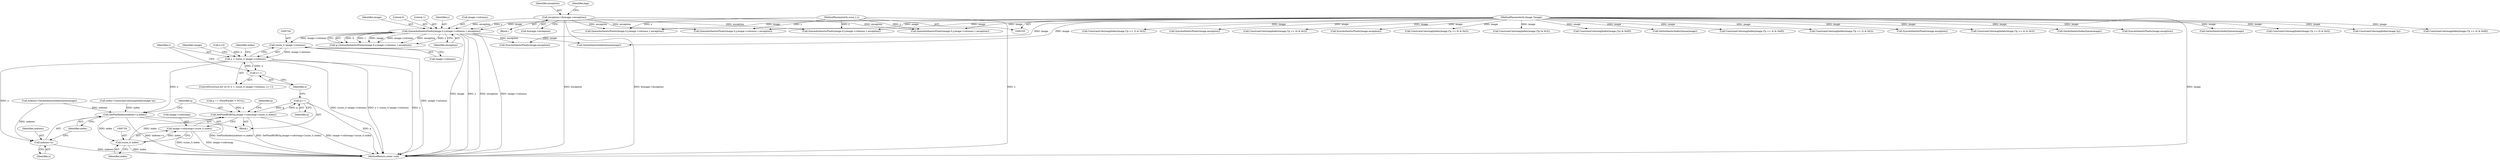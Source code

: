digraph "0_ImageMagick_b6ae2f9e0ab13343c0281732d479757a8e8979c7@pointer" {
"1000703" [label="(Call,(ssize_t) image->columns)"];
"1000677" [label="(Call,QueueAuthenticPixels(image,0,y,image->columns,1,exception))"];
"1000108" [label="(MethodParameterIn,Image *image)"];
"1000107" [label="(MethodParameterIn,ssize_t y)"];
"1000117" [label="(Call,exception=(&image->exception))"];
"1000701" [label="(Call,x < (ssize_t) image->columns)"];
"1000708" [label="(Call,x++)"];
"1000717" [label="(Call,SetPixelIndex(indexes+x,index))"];
"1000728" [label="(Call,(ssize_t) index)"];
"1000722" [label="(Call,SetPixelRGBO(q,image->colormap+(ssize_t) index))"];
"1000733" [label="(Call,q++)"];
"1000724" [label="(Call,image->colormap+(ssize_t) index)"];
"1000718" [label="(Call,indexes+x)"];
"1000667" [label="(Call,SyncAuthenticPixels(image,exception))"];
"1000677" [label="(Call,QueueAuthenticPixels(image,0,y,image->columns,1,exception))"];
"1000720" [label="(Identifier,x)"];
"1000734" [label="(Identifier,q)"];
"1000721" [label="(Identifier,index)"];
"1000717" [label="(Call,SetPixelIndex(indexes+x,index))"];
"1000711" [label="(Call,index=ConstrainColormapIndex(image,*p))"];
"1000464" [label="(Call,ConstrainColormapIndex(image,(*p >> 4) & 0x3))"];
"1000693" [label="(Call,indexes=GetAuthenticIndexQueue(image))"];
"1000737" [label="(Call,SyncAuthenticPixels(image,exception))"];
"1000710" [label="(Block,)"];
"1000798" [label="(Call,SyncAuthenticPixels(image,exception))"];
"1000718" [label="(Call,indexes+x)"];
"1000314" [label="(Call,ConstrainColormapIndex(image,(*p >> 6) & 0x3))"];
"1000738" [label="(Identifier,image)"];
"1000392" [label="(Call,ConstrainColormapIndex(image,(*p) & 0x3))"];
"1000602" [label="(Call,ConstrainColormapIndex(image,(*p) & 0x0f))"];
"1000730" [label="(Identifier,index)"];
"1000681" [label="(Call,image->columns)"];
"1000803" [label="(MethodReturn,static void)"];
"1000130" [label="(Call,QueueAuthenticPixels(image,0,y,image->columns,1,exception))"];
"1000555" [label="(Call,GetAuthenticIndexQueue(image))"];
"1000576" [label="(Call,ConstrainColormapIndex(image,(*p >> 4) & 0x0f))"];
"1000687" [label="(Call,q == (PixelPacket *) NULL)"];
"1000117" [label="(Call,exception=(&image->exception))"];
"1000499" [label="(Call,ConstrainColormapIndex(image,(*p >> 2) & 0x3))"];
"1000701" [label="(Call,x < (ssize_t) image->columns)"];
"1000527" [label="(Call,SyncAuthenticPixels(image,exception))"];
"1000695" [label="(Call,GetAuthenticIndexQueue(image))"];
"1000110" [label="(Block,)"];
"1000698" [label="(Call,x=0)"];
"1000340" [label="(Call,ConstrainColormapIndex(image,(*p >> 4) & 0x3))"];
"1000712" [label="(Identifier,index)"];
"1000733" [label="(Call,q++)"];
"1000719" [label="(Identifier,indexes)"];
"1000119" [label="(Call,&image->exception)"];
"1000118" [label="(Identifier,exception)"];
"1000148" [label="(Call,GetAuthenticIndexQueue(image))"];
"1000108" [label="(MethodParameterIn,Image *image)"];
"1000722" [label="(Call,SetPixelRGBO(q,image->colormap+(ssize_t) index))"];
"1000124" [label="(Identifier,bpp)"];
"1000724" [label="(Call,image->colormap+(ssize_t) index)"];
"1000266" [label="(Call,SyncAuthenticPixels(image,exception))"];
"1000107" [label="(MethodParameterIn,ssize_t y)"];
"1000678" [label="(Identifier,image)"];
"1000732" [label="(Identifier,p)"];
"1000293" [label="(Call,GetAuthenticIndexQueue(image))"];
"1000429" [label="(Call,ConstrainColormapIndex(image,(*p >> 6) & 0x3))"];
"1000725" [label="(Call,image->colormap)"];
"1000275" [label="(Call,QueueAuthenticPixels(image,0,y,image->columns,1,exception))"];
"1000679" [label="(Literal,0)"];
"1000713" [label="(Call,ConstrainColormapIndex(image,*p))"];
"1000723" [label="(Identifier,q)"];
"1000537" [label="(Call,QueueAuthenticPixels(image,0,y,image->columns,1,exception))"];
"1000702" [label="(Identifier,x)"];
"1000746" [label="(Call,QueueAuthenticPixels(image,0,y,image->columns,1,exception))"];
"1000639" [label="(Call,ConstrainColormapIndex(image,(*p >> 4) & 0x0f))"];
"1000684" [label="(Literal,1)"];
"1000705" [label="(Call,image->columns)"];
"1000708" [label="(Call,x++)"];
"1000709" [label="(Identifier,x)"];
"1000703" [label="(Call,(ssize_t) image->columns)"];
"1000675" [label="(Call,q=QueueAuthenticPixels(image,0,y,image->columns,1,exception))"];
"1000728" [label="(Call,(ssize_t) index)"];
"1000697" [label="(ControlStructure,for (x=0; x < (ssize_t) image->columns; x++))"];
"1000680" [label="(Identifier,y)"];
"1000366" [label="(Call,ConstrainColormapIndex(image,(*p >> 2) & 0x3))"];
"1000685" [label="(Identifier,exception)"];
"1000703" -> "1000701"  [label="AST: "];
"1000703" -> "1000705"  [label="CFG: "];
"1000704" -> "1000703"  [label="AST: "];
"1000705" -> "1000703"  [label="AST: "];
"1000701" -> "1000703"  [label="CFG: "];
"1000703" -> "1000803"  [label="DDG: image->columns"];
"1000703" -> "1000701"  [label="DDG: image->columns"];
"1000677" -> "1000703"  [label="DDG: image->columns"];
"1000677" -> "1000675"  [label="AST: "];
"1000677" -> "1000685"  [label="CFG: "];
"1000678" -> "1000677"  [label="AST: "];
"1000679" -> "1000677"  [label="AST: "];
"1000680" -> "1000677"  [label="AST: "];
"1000681" -> "1000677"  [label="AST: "];
"1000684" -> "1000677"  [label="AST: "];
"1000685" -> "1000677"  [label="AST: "];
"1000675" -> "1000677"  [label="CFG: "];
"1000677" -> "1000803"  [label="DDG: image->columns"];
"1000677" -> "1000803"  [label="DDG: image"];
"1000677" -> "1000803"  [label="DDG: y"];
"1000677" -> "1000803"  [label="DDG: exception"];
"1000677" -> "1000675"  [label="DDG: 0"];
"1000677" -> "1000675"  [label="DDG: 1"];
"1000677" -> "1000675"  [label="DDG: image"];
"1000677" -> "1000675"  [label="DDG: image->columns"];
"1000677" -> "1000675"  [label="DDG: exception"];
"1000677" -> "1000675"  [label="DDG: y"];
"1000108" -> "1000677"  [label="DDG: image"];
"1000107" -> "1000677"  [label="DDG: y"];
"1000117" -> "1000677"  [label="DDG: exception"];
"1000677" -> "1000695"  [label="DDG: image"];
"1000677" -> "1000737"  [label="DDG: exception"];
"1000108" -> "1000105"  [label="AST: "];
"1000108" -> "1000803"  [label="DDG: image"];
"1000108" -> "1000130"  [label="DDG: image"];
"1000108" -> "1000148"  [label="DDG: image"];
"1000108" -> "1000266"  [label="DDG: image"];
"1000108" -> "1000275"  [label="DDG: image"];
"1000108" -> "1000293"  [label="DDG: image"];
"1000108" -> "1000314"  [label="DDG: image"];
"1000108" -> "1000340"  [label="DDG: image"];
"1000108" -> "1000366"  [label="DDG: image"];
"1000108" -> "1000392"  [label="DDG: image"];
"1000108" -> "1000429"  [label="DDG: image"];
"1000108" -> "1000464"  [label="DDG: image"];
"1000108" -> "1000499"  [label="DDG: image"];
"1000108" -> "1000527"  [label="DDG: image"];
"1000108" -> "1000537"  [label="DDG: image"];
"1000108" -> "1000555"  [label="DDG: image"];
"1000108" -> "1000576"  [label="DDG: image"];
"1000108" -> "1000602"  [label="DDG: image"];
"1000108" -> "1000639"  [label="DDG: image"];
"1000108" -> "1000667"  [label="DDG: image"];
"1000108" -> "1000695"  [label="DDG: image"];
"1000108" -> "1000713"  [label="DDG: image"];
"1000108" -> "1000737"  [label="DDG: image"];
"1000108" -> "1000746"  [label="DDG: image"];
"1000108" -> "1000798"  [label="DDG: image"];
"1000107" -> "1000105"  [label="AST: "];
"1000107" -> "1000803"  [label="DDG: y"];
"1000107" -> "1000130"  [label="DDG: y"];
"1000107" -> "1000275"  [label="DDG: y"];
"1000107" -> "1000537"  [label="DDG: y"];
"1000107" -> "1000746"  [label="DDG: y"];
"1000117" -> "1000110"  [label="AST: "];
"1000117" -> "1000119"  [label="CFG: "];
"1000118" -> "1000117"  [label="AST: "];
"1000119" -> "1000117"  [label="AST: "];
"1000124" -> "1000117"  [label="CFG: "];
"1000117" -> "1000803"  [label="DDG: exception"];
"1000117" -> "1000803"  [label="DDG: &image->exception"];
"1000117" -> "1000130"  [label="DDG: exception"];
"1000117" -> "1000275"  [label="DDG: exception"];
"1000117" -> "1000537"  [label="DDG: exception"];
"1000117" -> "1000746"  [label="DDG: exception"];
"1000701" -> "1000697"  [label="AST: "];
"1000702" -> "1000701"  [label="AST: "];
"1000712" -> "1000701"  [label="CFG: "];
"1000738" -> "1000701"  [label="CFG: "];
"1000701" -> "1000803"  [label="DDG: x < (ssize_t) image->columns"];
"1000701" -> "1000803"  [label="DDG: x"];
"1000701" -> "1000803"  [label="DDG: (ssize_t) image->columns"];
"1000708" -> "1000701"  [label="DDG: x"];
"1000698" -> "1000701"  [label="DDG: x"];
"1000701" -> "1000708"  [label="DDG: x"];
"1000701" -> "1000717"  [label="DDG: x"];
"1000701" -> "1000718"  [label="DDG: x"];
"1000708" -> "1000697"  [label="AST: "];
"1000708" -> "1000709"  [label="CFG: "];
"1000709" -> "1000708"  [label="AST: "];
"1000702" -> "1000708"  [label="CFG: "];
"1000717" -> "1000710"  [label="AST: "];
"1000717" -> "1000721"  [label="CFG: "];
"1000718" -> "1000717"  [label="AST: "];
"1000721" -> "1000717"  [label="AST: "];
"1000723" -> "1000717"  [label="CFG: "];
"1000717" -> "1000803"  [label="DDG: SetPixelIndex(indexes+x,index)"];
"1000717" -> "1000803"  [label="DDG: indexes+x"];
"1000693" -> "1000717"  [label="DDG: indexes"];
"1000711" -> "1000717"  [label="DDG: index"];
"1000717" -> "1000728"  [label="DDG: index"];
"1000728" -> "1000724"  [label="AST: "];
"1000728" -> "1000730"  [label="CFG: "];
"1000729" -> "1000728"  [label="AST: "];
"1000730" -> "1000728"  [label="AST: "];
"1000724" -> "1000728"  [label="CFG: "];
"1000728" -> "1000803"  [label="DDG: index"];
"1000728" -> "1000722"  [label="DDG: index"];
"1000728" -> "1000724"  [label="DDG: index"];
"1000722" -> "1000710"  [label="AST: "];
"1000722" -> "1000724"  [label="CFG: "];
"1000723" -> "1000722"  [label="AST: "];
"1000724" -> "1000722"  [label="AST: "];
"1000732" -> "1000722"  [label="CFG: "];
"1000722" -> "1000803"  [label="DDG: image->colormap+(ssize_t) index"];
"1000722" -> "1000803"  [label="DDG: SetPixelRGBO(q,image->colormap+(ssize_t) index)"];
"1000733" -> "1000722"  [label="DDG: q"];
"1000687" -> "1000722"  [label="DDG: q"];
"1000722" -> "1000733"  [label="DDG: q"];
"1000733" -> "1000710"  [label="AST: "];
"1000733" -> "1000734"  [label="CFG: "];
"1000734" -> "1000733"  [label="AST: "];
"1000709" -> "1000733"  [label="CFG: "];
"1000733" -> "1000803"  [label="DDG: q"];
"1000725" -> "1000724"  [label="AST: "];
"1000724" -> "1000803"  [label="DDG: image->colormap"];
"1000724" -> "1000803"  [label="DDG: (ssize_t) index"];
"1000718" -> "1000720"  [label="CFG: "];
"1000719" -> "1000718"  [label="AST: "];
"1000720" -> "1000718"  [label="AST: "];
"1000721" -> "1000718"  [label="CFG: "];
"1000718" -> "1000803"  [label="DDG: indexes"];
"1000693" -> "1000718"  [label="DDG: indexes"];
}
